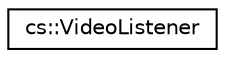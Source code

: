 digraph "Graphical Class Hierarchy"
{
  edge [fontname="Helvetica",fontsize="10",labelfontname="Helvetica",labelfontsize="10"];
  node [fontname="Helvetica",fontsize="10",shape=record];
  rankdir="LR";
  Node1 [label="cs::VideoListener",height=0.2,width=0.4,color="black", fillcolor="white", style="filled",URL="$classcs_1_1VideoListener.html",tooltip="An event listener. "];
}
